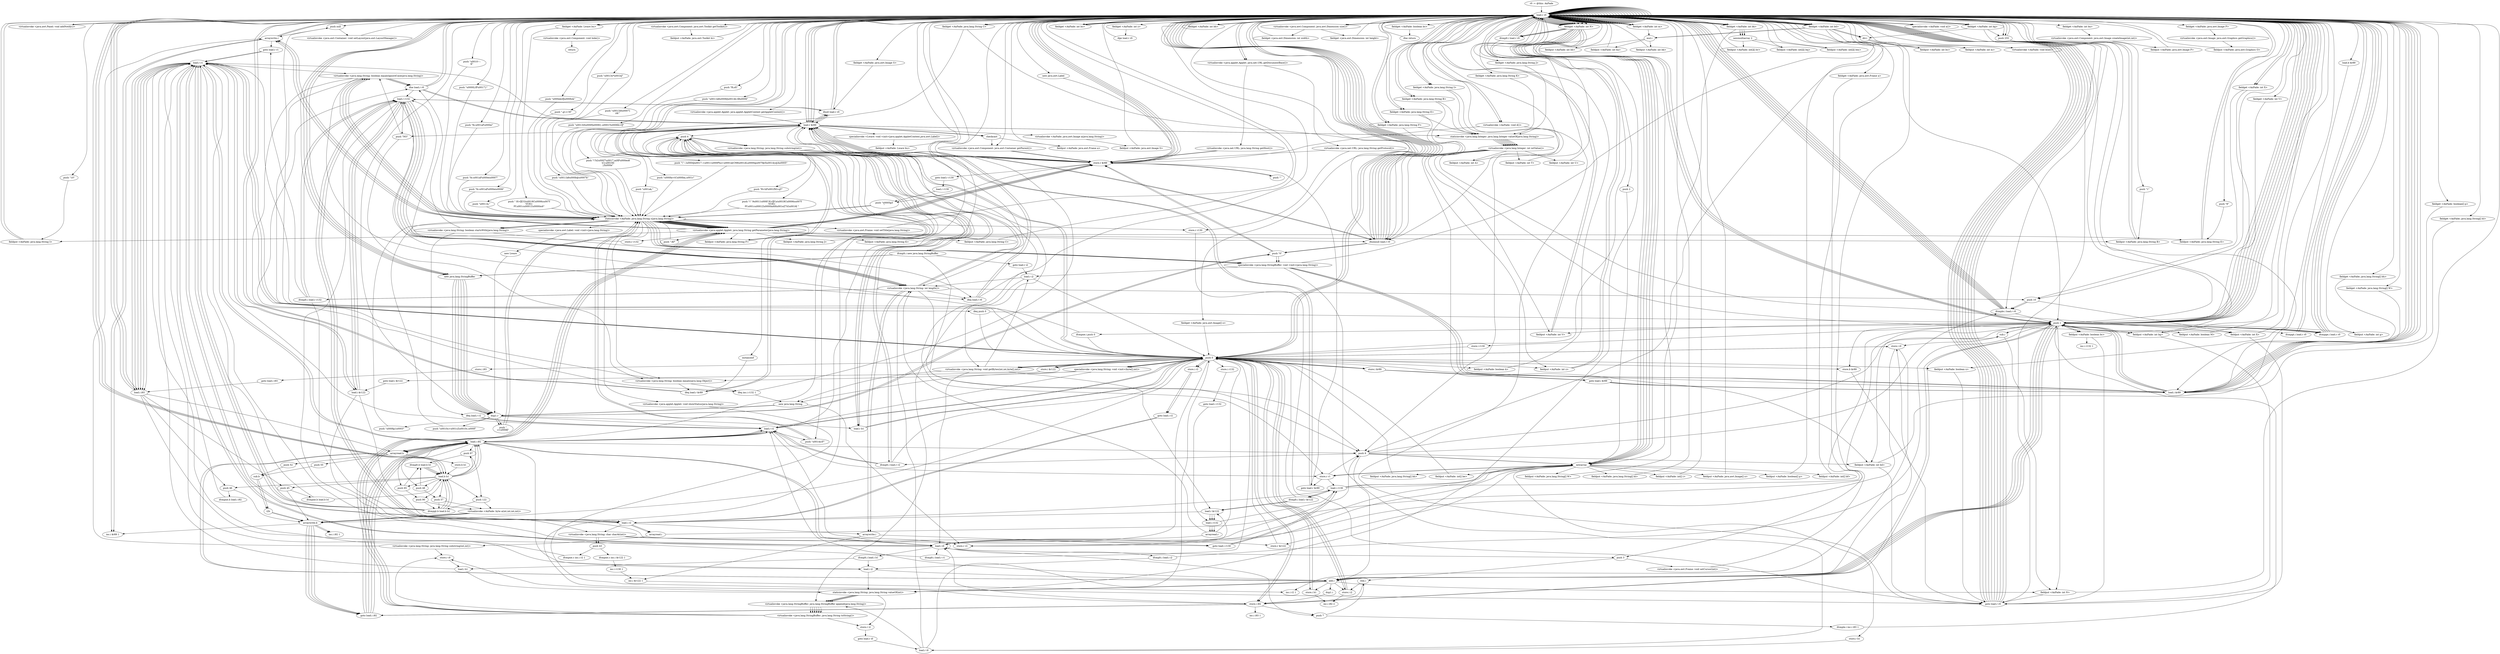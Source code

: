 digraph "" {
    "r0 := @this: AnFade"
    "load.r r0"
    "r0 := @this: AnFade"->"load.r r0";
    "push null"
    "load.r r0"->"push null";
    "virtualinvoke <java.awt.Container: void setLayout(java.awt.LayoutManager)>"
    "push null"->"virtualinvoke <java.awt.Container: void setLayout(java.awt.LayoutManager)>";
    "virtualinvoke <java.awt.Container: void setLayout(java.awt.LayoutManager)>"->"load.r r0";
    "virtualinvoke <java.awt.Panel: void addNotify()>"
    "load.r r0"->"virtualinvoke <java.awt.Panel: void addNotify()>";
    "virtualinvoke <java.awt.Panel: void addNotify()>"->"load.r r0";
    "load.r r0"->"load.r r0";
    "virtualinvoke <java.awt.Component: java.awt.Toolkit getToolkit()>"
    "load.r r0"->"virtualinvoke <java.awt.Component: java.awt.Toolkit getToolkit()>";
    "fieldput <AnFade: java.awt.Toolkit bi>"
    "virtualinvoke <java.awt.Component: java.awt.Toolkit getToolkit()>"->"fieldput <AnFade: java.awt.Toolkit bi>";
    "fieldput <AnFade: java.awt.Toolkit bi>"->"load.r r0";
    "push \"\u0000|:\fF\u0017}\""
    "load.r r0"->"push \"\u0000|:\fF\u0017}\"";
    "staticinvoke <AnFade: java.lang.String c(java.lang.String)>"
    "push \"\u0000|:\fF\u0017}\""->"staticinvoke <AnFade: java.lang.String c(java.lang.String)>";
    "virtualinvoke <java.applet.Applet: java.lang.String getParameter(java.lang.String)>"
    "staticinvoke <AnFade: java.lang.String c(java.lang.String)>"->"virtualinvoke <java.applet.Applet: java.lang.String getParameter(java.lang.String)>";
    "store.r $r89"
    "virtualinvoke <java.applet.Applet: java.lang.String getParameter(java.lang.String)>"->"store.r $r89";
    "load.r $r89"
    "store.r $r89"->"load.r $r89";
    "ifnull load.r r0"
    "load.r $r89"->"ifnull load.r r0";
    "ifnull load.r r0"->"load.r $r89";
    "push \"\\\"~/\u0004J\u0017.=\u0011\u000f%o=\u0001@CM6\u001dL\u0000g\u007f@X\u0014yq\tA\u0005\""
    "load.r $r89"->"push \"\\\"~/\u0004J\u0017.=\u0011\u000f%o=\u0001@CM6\u001dL\u0000g\u007f@X\u0014yq\tA\u0005\"";
    "push \"\\\"~/\u0004J\u0017.=\u0011\u000f%o=\u0001@CM6\u001dL\u0000g\u007f@X\u0014yq\tA\u0005\""->"staticinvoke <AnFade: java.lang.String c(java.lang.String)>";
    "virtualinvoke <java.lang.String: boolean startsWith(java.lang.String)>"
    "staticinvoke <AnFade: java.lang.String c(java.lang.String)>"->"virtualinvoke <java.lang.String: boolean startsWith(java.lang.String)>";
    "ifne load.r r0"
    "virtualinvoke <java.lang.String: boolean startsWith(java.lang.String)>"->"ifne load.r r0";
    "ifne load.r r0"->"load.r r0";
    "specialinvoke <AnFade: void a()>"
    "load.r r0"->"specialinvoke <AnFade: void a()>";
    "goto load.r r0"
    "specialinvoke <AnFade: void a()>"->"goto load.r r0";
    "goto load.r r0"->"load.r r0";
    "virtualinvoke <java.applet.Applet: java.net.URL getDocumentBase()>"
    "load.r r0"->"virtualinvoke <java.applet.Applet: java.net.URL getDocumentBase()>";
    "virtualinvoke <java.net.URL: java.lang.String getProtocol()>"
    "virtualinvoke <java.applet.Applet: java.net.URL getDocumentBase()>"->"virtualinvoke <java.net.URL: java.lang.String getProtocol()>";
    "store.r r130"
    "virtualinvoke <java.net.URL: java.lang.String getProtocol()>"->"store.r r130";
    "store.r r130"->"goto load.r r0";
    "goto load.r r0"->"load.r r0";
    "load.r r0"->"virtualinvoke <java.applet.Applet: java.net.URL getDocumentBase()>";
    "virtualinvoke <java.net.URL: java.lang.String getHost()>"
    "virtualinvoke <java.applet.Applet: java.net.URL getDocumentBase()>"->"virtualinvoke <java.net.URL: java.lang.String getHost()>";
    "virtualinvoke <java.net.URL: java.lang.String getHost()>"->"store.r $r89";
    "goto load.r r130"
    "store.r $r89"->"goto load.r r130";
    "load.r r130"
    "goto load.r r130"->"load.r r130";
    "push \"\u0005g3\r\""
    "load.r r130"->"push \"\u0005g3\r\"";
    "push \"\u0005g3\r\""->"staticinvoke <AnFade: java.lang.String c(java.lang.String)>";
    "virtualinvoke <java.lang.String: boolean equalsIgnoreCase(java.lang.String)>"
    "staticinvoke <AnFade: java.lang.String c(java.lang.String)>"->"virtualinvoke <java.lang.String: boolean equalsIgnoreCase(java.lang.String)>";
    "virtualinvoke <java.lang.String: boolean equalsIgnoreCase(java.lang.String)>"->"ifne load.r r0";
    "ifne load.r r0"->"load.r $r89";
    "virtualinvoke <java.lang.String: int length()>"
    "load.r $r89"->"virtualinvoke <java.lang.String: int length()>";
    "ifeq load.r r0"
    "virtualinvoke <java.lang.String: int length()>"->"ifeq load.r r0";
    "ifeq load.r r0"->"load.r $r89";
    "push \"\u000fa<\tC\u000ba,\u001c\""
    "load.r $r89"->"push \"\u000fa<\tC\u000ba,\u001c\"";
    "push \"\u000fa<\tC\u000ba,\u001c\""->"staticinvoke <AnFade: java.lang.String c(java.lang.String)>";
    "staticinvoke <AnFade: java.lang.String c(java.lang.String)>"->"virtualinvoke <java.lang.String: boolean equalsIgnoreCase(java.lang.String)>";
    "virtualinvoke <java.lang.String: boolean equalsIgnoreCase(java.lang.String)>"->"ifne load.r r0";
    "ifne load.r r0"->"load.r $r89";
    "push \"R<hF\u001fM>qY\""
    "load.r $r89"->"push \"R<hF\u001fM>qY\"";
    "push \"R<hF\u001fM>qY\""->"staticinvoke <AnFade: java.lang.String c(java.lang.String)>";
    "virtualinvoke <java.lang.String: boolean equals(java.lang.Object)>"
    "staticinvoke <AnFade: java.lang.String c(java.lang.String)>"->"virtualinvoke <java.lang.String: boolean equals(java.lang.Object)>";
    "ifeq load.r $r89"
    "virtualinvoke <java.lang.String: boolean equals(java.lang.Object)>"->"ifeq load.r $r89";
    "ifeq load.r $r89"->"load.r r0";
    "push 1"
    "load.r r0"->"push 1";
    "fieldput <AnFade: boolean bc>"
    "push 1"->"fieldput <AnFade: boolean bc>";
    "fieldput <AnFade: boolean bc>"->"goto load.r r0";
    "goto load.r r0"->"load.r r0";
    "push \"\u0011k8\u0006J\u0014h-\tB\u0006\""
    "load.r r0"->"push \"\u0011k8\u0006J\u0014h-\tB\u0006\"";
    "push \"\u0011k8\u0006J\u0014h-\tB\u0006\""->"staticinvoke <AnFade: java.lang.String c(java.lang.String)>";
    "staticinvoke <AnFade: java.lang.String c(java.lang.String)>"->"virtualinvoke <java.applet.Applet: java.lang.String getParameter(java.lang.String)>";
    "push \":K\f\""
    "virtualinvoke <java.applet.Applet: java.lang.String getParameter(java.lang.String)>"->"push \":K\f\"";
    "push \":K\f\""->"staticinvoke <AnFade: java.lang.String c(java.lang.String)>";
    "staticinvoke <AnFade: java.lang.String c(java.lang.String)>"->"virtualinvoke <java.lang.String: boolean equalsIgnoreCase(java.lang.String)>";
    "virtualinvoke <java.lang.String: boolean equalsIgnoreCase(java.lang.String)>"->"ifeq load.r r0";
    "ifeq load.r r0"->"load.r r0";
    "load.r r0"->"push 1";
    "fieldput <AnFade: boolean M>"
    "push 1"->"fieldput <AnFade: boolean M>";
    "fieldput <AnFade: boolean M>"->"load.r r0";
    "load.r r0"->"load.r r0";
    "push \".g1;v-M\""
    "load.r r0"->"push \".g1;v-M\"";
    "push \".g1;v-M\""->"staticinvoke <AnFade: java.lang.String c(java.lang.String)>";
    "staticinvoke <AnFade: java.lang.String c(java.lang.String)>"->"virtualinvoke <java.applet.Applet: java.lang.String getParameter(java.lang.String)>";
    "fieldput <AnFade: java.lang.String I>"
    "virtualinvoke <java.applet.Applet: java.lang.String getParameter(java.lang.String)>"->"fieldput <AnFade: java.lang.String I>";
    "fieldput <AnFade: java.lang.String I>"->"load.r r0";
    "fieldget <AnFade: java.lang.String I>"
    "load.r r0"->"fieldget <AnFade: java.lang.String I>";
    "ifnonnull load.r r0"
    "fieldget <AnFade: java.lang.String I>"->"ifnonnull load.r r0";
    "ifnonnull load.r r0"->"load.r r0";
    "push \"10\""
    "load.r r0"->"push \"10\"";
    "push \"10\""->"fieldput <AnFade: java.lang.String I>";
    "fieldput <AnFade: java.lang.String I>"->"load.r r0";
    "load.r r0"->"load.r r0";
    "load.r r0"->"fieldget <AnFade: java.lang.String I>";
    "staticinvoke <java.lang.Integer: java.lang.Integer valueOf(java.lang.String)>"
    "fieldget <AnFade: java.lang.String I>"->"staticinvoke <java.lang.Integer: java.lang.Integer valueOf(java.lang.String)>";
    "virtualinvoke <java.lang.Integer: int intValue()>"
    "staticinvoke <java.lang.Integer: java.lang.Integer valueOf(java.lang.String)>"->"virtualinvoke <java.lang.Integer: int intValue()>";
    "fieldput <AnFade: int A>"
    "virtualinvoke <java.lang.Integer: int intValue()>"->"fieldput <AnFade: int A>";
    "fieldput <AnFade: int A>"->"load.r r0";
    "push 0"
    "load.r r0"->"push 0";
    "fieldput <AnFade: boolean k>"
    "push 0"->"fieldput <AnFade: boolean k>";
    "fieldput <AnFade: boolean k>"->"load.r r0";
    "virtualinvoke <java.awt.Component: java.awt.Container getParent()>"
    "load.r r0"->"virtualinvoke <java.awt.Component: java.awt.Container getParent()>";
    "virtualinvoke <java.awt.Component: java.awt.Container getParent()>"->"store.r $r89";
    "goto load.r $r89"
    "store.r $r89"->"goto load.r $r89";
    "goto load.r $r89"->"load.r $r89";
    "instanceof"
    "load.r $r89"->"instanceof";
    "instanceof"->"ifeq load.r $r89";
    "ifeq load.r $r89"->"load.r r0";
    "load.r r0"->"load.r $r89";
    "checkcast"
    "load.r $r89"->"checkcast";
    "fieldput <AnFade: java.awt.Frame a>"
    "checkcast"->"fieldput <AnFade: java.awt.Frame a>";
    "fieldput <AnFade: java.awt.Frame a>"->"load.r r0";
    "fieldget <AnFade: java.awt.Frame a>"
    "load.r r0"->"fieldget <AnFade: java.awt.Frame a>";
    "push 3"
    "fieldget <AnFade: java.awt.Frame a>"->"push 3";
    "virtualinvoke <java.awt.Frame: void setCursor(int)>"
    "push 3"->"virtualinvoke <java.awt.Frame: void setCursor(int)>";
    "virtualinvoke <java.awt.Frame: void setCursor(int)>"->"load.r r0";
    "push \"\fx:\u001aF\u000ei\""
    "load.r r0"->"push \"\fx:\u001aF\u000ei\"";
    "push \"\fx:\u001aF\u000ei\""->"staticinvoke <AnFade: java.lang.String c(java.lang.String)>";
    "staticinvoke <AnFade: java.lang.String c(java.lang.String)>"->"virtualinvoke <java.applet.Applet: java.lang.String getParameter(java.lang.String)>";
    "virtualinvoke <java.applet.Applet: java.lang.String getParameter(java.lang.String)>"->"store.r $r89";
    "store.r $r89"->"load.r $r89";
    "load.r $r89"->"ifnull load.r r0";
    "ifnull load.r r0"->"load.r $r89";
    "push \"NO\""
    "load.r $r89"->"push \"NO\"";
    "push \"NO\""->"virtualinvoke <java.lang.String: boolean equalsIgnoreCase(java.lang.String)>";
    "virtualinvoke <java.lang.String: boolean equalsIgnoreCase(java.lang.String)>"->"ifne load.r r0";
    "ifne load.r r0"->"load.r r0";
    "load.r r0"->"load.r r0";
    "load.r r0"->"load.r $r89";
    "virtualinvoke <AnFade: java.awt.Image a(java.lang.String)>"
    "load.r $r89"->"virtualinvoke <AnFade: java.awt.Image a(java.lang.String)>";
    "fieldput <AnFade: java.awt.Image S>"
    "virtualinvoke <AnFade: java.awt.Image a(java.lang.String)>"->"fieldput <AnFade: java.awt.Image S>";
    "fieldput <AnFade: java.awt.Image S>"->"load.r r0";
    "fieldget <AnFade: java.awt.Image S>"
    "load.r r0"->"fieldget <AnFade: java.awt.Image S>";
    "fieldget <AnFade: java.awt.Image S>"->"ifnull load.r r0";
    "ifnull load.r r0"->"load.r r0";
    "push \"\fx:\u001aF\u000ei\u0007\""
    "load.r r0"->"push \"\fx:\u001aF\u000ei\u0007\"";
    "push \"\fx:\u001aF\u000ei\u0007\""->"staticinvoke <AnFade: java.lang.String c(java.lang.String)>";
    "staticinvoke <AnFade: java.lang.String c(java.lang.String)>"->"virtualinvoke <java.applet.Applet: java.lang.String getParameter(java.lang.String)>";
    "virtualinvoke <java.applet.Applet: java.lang.String getParameter(java.lang.String)>"->"store.r $r89";
    "store.r $r89"->"load.r $r89";
    "load.r $r89"->"ifnonnull load.r r0";
    "push \"0\""
    "ifnonnull load.r r0"->"push \"0\"";
    "push \"0\""->"store.r $r89";
    "store.r $r89"->"load.r r0";
    "load.r r0"->"load.r $r89";
    "load.r $r89"->"staticinvoke <java.lang.Integer: java.lang.Integer valueOf(java.lang.String)>";
    "staticinvoke <java.lang.Integer: java.lang.Integer valueOf(java.lang.String)>"->"virtualinvoke <java.lang.Integer: int intValue()>";
    "fieldput <AnFade: int T>"
    "virtualinvoke <java.lang.Integer: int intValue()>"->"fieldput <AnFade: int T>";
    "fieldput <AnFade: int T>"->"load.r r0";
    "push \"\fx:\u001aF\u000ei\u0006\""
    "load.r r0"->"push \"\fx:\u001aF\u000ei\u0006\"";
    "push \"\fx:\u001aF\u000ei\u0006\""->"staticinvoke <AnFade: java.lang.String c(java.lang.String)>";
    "staticinvoke <AnFade: java.lang.String c(java.lang.String)>"->"virtualinvoke <java.applet.Applet: java.lang.String getParameter(java.lang.String)>";
    "virtualinvoke <java.applet.Applet: java.lang.String getParameter(java.lang.String)>"->"store.r $r89";
    "store.r $r89"->"load.r $r89";
    "load.r $r89"->"ifnonnull load.r r0";
    "ifnonnull load.r r0"->"push \"0\"";
    "push \"0\""->"store.r $r89";
    "store.r $r89"->"load.r r0";
    "load.r r0"->"load.r $r89";
    "load.r $r89"->"staticinvoke <java.lang.Integer: java.lang.Integer valueOf(java.lang.String)>";
    "staticinvoke <java.lang.Integer: java.lang.Integer valueOf(java.lang.String)>"->"virtualinvoke <java.lang.Integer: int intValue()>";
    "fieldput <AnFade: int U>"
    "virtualinvoke <java.lang.Integer: int intValue()>"->"fieldput <AnFade: int U>";
    "fieldput <AnFade: int U>"->"load.r r0";
    "load.r r0"->"load.r r0";
    "push \"\u0011k,\""
    "load.r r0"->"push \"\u0011k,\"";
    "push \"\u0011k,\""->"staticinvoke <AnFade: java.lang.String c(java.lang.String)>";
    "staticinvoke <AnFade: java.lang.String c(java.lang.String)>"->"virtualinvoke <java.applet.Applet: java.lang.String getParameter(java.lang.String)>";
    "fieldput <AnFade: java.lang.String B>"
    "virtualinvoke <java.applet.Applet: java.lang.String getParameter(java.lang.String)>"->"fieldput <AnFade: java.lang.String B>";
    "fieldput <AnFade: java.lang.String B>"->"load.r r0";
    "fieldget <AnFade: java.lang.String B>"
    "load.r r0"->"fieldget <AnFade: java.lang.String B>";
    "fieldget <AnFade: java.lang.String B>"->"ifnonnull load.r r0";
    "ifnonnull load.r r0"->"load.r r0";
    "push \"1\""
    "load.r r0"->"push \"1\"";
    "push \"1\""->"fieldput <AnFade: java.lang.String B>";
    "fieldput <AnFade: java.lang.String B>"->"load.r r0";
    "load.r r0"->"load.r r0";
    "push \"\u0010~:\rK\""
    "load.r r0"->"push \"\u0010~:\rK\"";
    "push \"\u0010~:\rK\""->"staticinvoke <AnFade: java.lang.String c(java.lang.String)>";
    "staticinvoke <AnFade: java.lang.String c(java.lang.String)>"->"virtualinvoke <java.applet.Applet: java.lang.String getParameter(java.lang.String)>";
    "fieldput <AnFade: java.lang.String E>"
    "virtualinvoke <java.applet.Applet: java.lang.String getParameter(java.lang.String)>"->"fieldput <AnFade: java.lang.String E>";
    "fieldput <AnFade: java.lang.String E>"->"load.r r0";
    "fieldget <AnFade: java.lang.String E>"
    "load.r r0"->"fieldget <AnFade: java.lang.String E>";
    "fieldget <AnFade: java.lang.String E>"->"ifnonnull load.r r0";
    "ifnonnull load.r r0"->"load.r r0";
    "push \"8\""
    "load.r r0"->"push \"8\"";
    "push \"8\""->"fieldput <AnFade: java.lang.String E>";
    "fieldput <AnFade: java.lang.String E>"->"load.r r0";
    "load.r r0"->"load.r r0";
    "push \"\u0013o*\u001bJ\""
    "load.r r0"->"push \"\u0013o*\u001bJ\"";
    "push \"\u0013o*\u001bJ\""->"staticinvoke <AnFade: java.lang.String c(java.lang.String)>";
    "staticinvoke <AnFade: java.lang.String c(java.lang.String)>"->"virtualinvoke <java.applet.Applet: java.lang.String getParameter(java.lang.String)>";
    "fieldput <AnFade: java.lang.String F>"
    "virtualinvoke <java.applet.Applet: java.lang.String getParameter(java.lang.String)>"->"fieldput <AnFade: java.lang.String F>";
    "fieldput <AnFade: java.lang.String F>"->"load.r r0";
    "fieldget <AnFade: java.lang.String F>"
    "load.r r0"->"fieldget <AnFade: java.lang.String F>";
    "fieldget <AnFade: java.lang.String F>"->"ifnonnull load.r r0";
    "ifnonnull load.r r0"->"load.r r0";
    "push \"R;oX\""
    "load.r r0"->"push \"R;oX\"";
    "push \"R;oX\""->"staticinvoke <AnFade: java.lang.String c(java.lang.String)>";
    "staticinvoke <AnFade: java.lang.String c(java.lang.String)>"->"fieldput <AnFade: java.lang.String F>";
    "fieldput <AnFade: java.lang.String F>"->"load.r r0";
    "load.r r0"->"load.r r0";
    "load.r r0"->"fieldget <AnFade: java.lang.String B>";
    "fieldget <AnFade: java.lang.String B>"->"staticinvoke <java.lang.Integer: java.lang.Integer valueOf(java.lang.String)>";
    "staticinvoke <java.lang.Integer: java.lang.Integer valueOf(java.lang.String)>"->"virtualinvoke <java.lang.Integer: int intValue()>";
    "fieldput <AnFade: int bd>"
    "virtualinvoke <java.lang.Integer: int intValue()>"->"fieldput <AnFade: int bd>";
    "fieldput <AnFade: int bd>"->"load.r r0";
    "load.r r0"->"load.r r0";
    "load.r r0"->"fieldget <AnFade: java.lang.String E>";
    "fieldget <AnFade: java.lang.String E>"->"staticinvoke <java.lang.Integer: java.lang.Integer valueOf(java.lang.String)>";
    "staticinvoke <java.lang.Integer: java.lang.Integer valueOf(java.lang.String)>"->"virtualinvoke <java.lang.Integer: int intValue()>";
    "fieldput <AnFade: int bg>"
    "virtualinvoke <java.lang.Integer: int intValue()>"->"fieldput <AnFade: int bg>";
    "fieldput <AnFade: int bg>"->"load.r r0";
    "load.r r0"->"load.r r0";
    "load.r r0"->"fieldget <AnFade: java.lang.String F>";
    "fieldget <AnFade: java.lang.String F>"->"staticinvoke <java.lang.Integer: java.lang.Integer valueOf(java.lang.String)>";
    "staticinvoke <java.lang.Integer: java.lang.Integer valueOf(java.lang.String)>"->"virtualinvoke <java.lang.Integer: int intValue()>";
    "fieldput <AnFade: int V>"
    "virtualinvoke <java.lang.Integer: int intValue()>"->"fieldput <AnFade: int V>";
    "fieldput <AnFade: int V>"->"load.r r0";
    "load.r r0"->"load.r r0";
    "push \"\u000ek2\fJ\u000fo&\""
    "load.r r0"->"push \"\u000ek2\fJ\u000fo&\"";
    "push \"\u000ek2\fJ\u000fo&\""->"staticinvoke <AnFade: java.lang.String c(java.lang.String)>";
    "staticinvoke <AnFade: java.lang.String c(java.lang.String)>"->"virtualinvoke <java.applet.Applet: java.lang.String getParameter(java.lang.String)>";
    "fieldput <AnFade: java.lang.String J>"
    "virtualinvoke <java.applet.Applet: java.lang.String getParameter(java.lang.String)>"->"fieldput <AnFade: java.lang.String J>";
    "fieldput <AnFade: java.lang.String J>"->"load.r r0";
    "load.r r0"->"load.r r0";
    "push \"\u0013|6\u0007]\nz&\""
    "load.r r0"->"push \"\u0013|6\u0007]\nz&\"";
    "push \"\u0013|6\u0007]\nz&\""->"staticinvoke <AnFade: java.lang.String c(java.lang.String)>";
    "staticinvoke <AnFade: java.lang.String c(java.lang.String)>"->"virtualinvoke <java.applet.Applet: java.lang.String getParameter(java.lang.String)>";
    "fieldput <AnFade: java.lang.String K>"
    "virtualinvoke <java.applet.Applet: java.lang.String getParameter(java.lang.String)>"->"fieldput <AnFade: java.lang.String K>";
    "fieldput <AnFade: java.lang.String K>"->"load.r r0";
    "load.r r0"->"load.r r0";
    "push \"\u0013|0\u000f]\u0006},\u0001Y\u0006h>\fJ\""
    "load.r r0"->"push \"\u0013|0\u000f]\u0006},\u0001Y\u0006h>\fJ\"";
    "push \"\u0013|0\u000f]\u0006},\u0001Y\u0006h>\fJ\""->"staticinvoke <AnFade: java.lang.String c(java.lang.String)>";
    "staticinvoke <AnFade: java.lang.String c(java.lang.String)>"->"virtualinvoke <java.applet.Applet: java.lang.String getParameter(java.lang.String)>";
    "fieldput <AnFade: java.lang.String C>"
    "virtualinvoke <java.applet.Applet: java.lang.String getParameter(java.lang.String)>"->"fieldput <AnFade: java.lang.String C>";
    "fieldput <AnFade: java.lang.String C>"->"load.r r0";
    "fieldget <AnFade: java.lang.String C>"
    "load.r r0"->"fieldget <AnFade: java.lang.String C>";
    "fieldget <AnFade: java.lang.String C>"->"ifnonnull load.r r0";
    "ifnonnull load.r r0"->"load.r r0";
    "load.r r0"->"push 0";
    "fieldput <AnFade: boolean x>"
    "push 0"->"fieldput <AnFade: boolean x>";
    "fieldput <AnFade: boolean x>"->"goto load.r r0";
    "goto load.r r0"->"load.r r0";
    "load.r r0"->"push 1";
    "fieldput <AnFade: int N>"
    "push 1"->"fieldput <AnFade: int N>";
    "fieldput <AnFade: int N>"->"goto load.r r0";
    "goto load.r r0"->"load.r r0";
    "new java.lang.StringBuffer"
    "load.r r0"->"new java.lang.StringBuffer";
    "dup1.r"
    "new java.lang.StringBuffer"->"dup1.r";
    "push \"\nc>\u000fJ\""
    "dup1.r"->"push \"\nc>\u000fJ\"";
    "push \"\nc>\u000fJ\""->"staticinvoke <AnFade: java.lang.String c(java.lang.String)>";
    "specialinvoke <java.lang.StringBuffer: void <init>(java.lang.String)>"
    "staticinvoke <AnFade: java.lang.String c(java.lang.String)>"->"specialinvoke <java.lang.StringBuffer: void <init>(java.lang.String)>";
    "specialinvoke <java.lang.StringBuffer: void <init>(java.lang.String)>"->"load.r r0";
    "fieldget <AnFade: int N>"
    "load.r r0"->"fieldget <AnFade: int N>";
    "staticinvoke <java.lang.String: java.lang.String valueOf(int)>"
    "fieldget <AnFade: int N>"->"staticinvoke <java.lang.String: java.lang.String valueOf(int)>";
    "virtualinvoke <java.lang.StringBuffer: java.lang.StringBuffer append(java.lang.String)>"
    "staticinvoke <java.lang.String: java.lang.String valueOf(int)>"->"virtualinvoke <java.lang.StringBuffer: java.lang.StringBuffer append(java.lang.String)>";
    "virtualinvoke <java.lang.StringBuffer: java.lang.String toString()>"
    "virtualinvoke <java.lang.StringBuffer: java.lang.StringBuffer append(java.lang.String)>"->"virtualinvoke <java.lang.StringBuffer: java.lang.String toString()>";
    "virtualinvoke <java.lang.StringBuffer: java.lang.String toString()>"->"virtualinvoke <java.applet.Applet: java.lang.String getParameter(java.lang.String)>";
    "virtualinvoke <java.applet.Applet: java.lang.String getParameter(java.lang.String)>"->"ifnonnull load.r r0";
    "ifnonnull load.r r0"->"load.r r0";
    "load.r r0"->"load.r r0";
    "load.r r0"->"fieldget <AnFade: int N>";
    "fieldget <AnFade: int N>"->"push 1";
    "sub.i"
    "push 1"->"sub.i";
    "sub.i"->"fieldput <AnFade: int N>";
    "fieldput <AnFade: int N>"->"load.r r0";
    "load.r r0"->"fieldget <AnFade: int N>";
    "fieldget <AnFade: int N>"->"push 1";
    "ifcmpgt.i load.r r0"
    "push 1"->"ifcmpgt.i load.r r0";
    "ifcmpgt.i load.r r0"->"load.r r0";
    "push \"\\\"b2\u0007\\\u0017.mHF\u000eo8\r\\C|:\u0019Z\n|:\f\u000e\""
    "load.r r0"->"push \"\\\"b2\u0007\\\u0017.mHF\u000eo8\r\\C|:\u0019Z\n|:\f\u000e\"";
    "push \"\\\"b2\u0007\\\u0017.mHF\u000eo8\r\\C|:\u0019Z\n|:\f\u000e\""->"staticinvoke <AnFade: java.lang.String c(java.lang.String)>";
    "virtualinvoke <java.applet.Applet: void showStatus(java.lang.String)>"
    "staticinvoke <AnFade: java.lang.String c(java.lang.String)>"->"virtualinvoke <java.applet.Applet: void showStatus(java.lang.String)>";
    "virtualinvoke <java.applet.Applet: void showStatus(java.lang.String)>"->"goto load.r r0";
    "ifcmpgt.i load.r r0"->"load.r r0";
    "load.r r0"->"load.r r0";
    "load.r r0"->"fieldget <AnFade: int N>";
    "newarray"
    "fieldget <AnFade: int N>"->"newarray";
    "fieldput <AnFade: java.lang.String[] W>"
    "newarray"->"fieldput <AnFade: java.lang.String[] W>";
    "fieldput <AnFade: java.lang.String[] W>"->"load.r r0";
    "load.r r0"->"load.r r0";
    "load.r r0"->"fieldget <AnFade: int N>";
    "fieldget <AnFade: int N>"->"newarray";
    "fieldput <AnFade: java.lang.String[] bl>"
    "newarray"->"fieldput <AnFade: java.lang.String[] bl>";
    "fieldput <AnFade: java.lang.String[] bl>"->"load.r r0";
    "load.r r0"->"load.r r0";
    "load.r r0"->"fieldget <AnFade: int N>";
    "fieldget <AnFade: int N>"->"newarray";
    "fieldput <AnFade: java.lang.String[] bh>"
    "newarray"->"fieldput <AnFade: java.lang.String[] bh>";
    "fieldput <AnFade: java.lang.String[] bh>"->"push 0";
    "store.i $r89"
    "push 0"->"store.i $r89";
    "goto load.i $r89"
    "store.i $r89"->"goto load.i $r89";
    "load.i $r89"
    "goto load.i $r89"->"load.i $r89";
    "load.i $r89"->"load.r r0";
    "load.r r0"->"fieldget <AnFade: int N>";
    "ifcmplt.i load.r r0"
    "fieldget <AnFade: int N>"->"ifcmplt.i load.r r0";
    "ifcmplt.i load.r r0"->"push 0";
    "push 0"->"store.i $r89";
    "store.i $r89"->"goto load.i $r89";
    "goto load.i $r89"->"load.i $r89";
    "load.i $r89"->"load.r r0";
    "load.r r0"->"fieldget <AnFade: int N>";
    "fieldget <AnFade: int N>"->"ifcmplt.i load.r r0";
    "ifcmplt.i load.r r0"->"load.r r0";
    "load.r r0"->"load.r r0";
    "fieldget <AnFade: java.lang.String J>"
    "load.r r0"->"fieldget <AnFade: java.lang.String J>";
    "fieldget <AnFade: java.lang.String J>"->"staticinvoke <java.lang.Integer: java.lang.Integer valueOf(java.lang.String)>";
    "staticinvoke <java.lang.Integer: java.lang.Integer valueOf(java.lang.String)>"->"virtualinvoke <java.lang.Integer: int intValue()>";
    "fieldput <AnFade: int z>"
    "virtualinvoke <java.lang.Integer: int intValue()>"->"fieldput <AnFade: int z>";
    "fieldput <AnFade: int z>"->"load.r r0";
    "load.r r0"->"load.r r0";
    "fieldget <AnFade: java.lang.String K>"
    "load.r r0"->"fieldget <AnFade: java.lang.String K>";
    "fieldget <AnFade: java.lang.String K>"->"staticinvoke <java.lang.Integer: java.lang.Integer valueOf(java.lang.String)>";
    "staticinvoke <java.lang.Integer: java.lang.Integer valueOf(java.lang.String)>"->"virtualinvoke <java.lang.Integer: int intValue()>";
    "fieldput <AnFade: int X>"
    "virtualinvoke <java.lang.Integer: int intValue()>"->"fieldput <AnFade: int X>";
    "fieldput <AnFade: int X>"->"load.r r0";
    "fieldget <AnFade: int z>"
    "load.r r0"->"fieldget <AnFade: int z>";
    "ifge load.r r0"
    "fieldget <AnFade: int z>"->"ifge load.r r0";
    "ifge load.r r0"->"load.r r0";
    "load.r r0"->"push 0";
    "push 0"->"fieldput <AnFade: int z>";
    "fieldput <AnFade: int z>"->"load.r r0";
    "fieldget <AnFade: int X>"
    "load.r r0"->"fieldget <AnFade: int X>";
    "push 10"
    "fieldget <AnFade: int X>"->"push 10";
    "ifcmple.i load.r r0"
    "push 10"->"ifcmple.i load.r r0";
    "ifcmple.i load.r r0"->"load.r r0";
    "load.r r0"->"push 10";
    "push 10"->"fieldput <AnFade: int X>";
    "fieldput <AnFade: int X>"->"goto load.r r0";
    "goto load.r r0"->"load.r r0";
    "fieldget <AnFade: int bd>"
    "load.r r0"->"fieldget <AnFade: int bd>";
    "push 8"
    "fieldget <AnFade: int bd>"->"push 8";
    "push 8"->"ifcmple.i load.r r0";
    "ifcmple.i load.r r0"->"load.r r0";
    "load.r r0"->"push 8";
    "push 8"->"fieldput <AnFade: int bd>";
    "fieldput <AnFade: int bd>"->"goto load.r r0";
    "goto load.r r0"->"load.r r0";
    "fieldget <AnFade: int bg>"
    "load.r r0"->"fieldget <AnFade: int bg>";
    "push 255"
    "fieldget <AnFade: int bg>"->"push 255";
    "push 255"->"ifcmple.i load.r r0";
    "ifcmple.i load.r r0"->"load.r r0";
    "load.r r0"->"push 255";
    "push 255"->"fieldput <AnFade: int bg>";
    "fieldput <AnFade: int bg>"->"goto load.r r0";
    "goto load.r r0"->"load.r r0";
    "fieldget <AnFade: int V>"
    "load.r r0"->"fieldget <AnFade: int V>";
    "fieldget <AnFade: int V>"->"push 1";
    "ifcmpge.i load.r r0"
    "push 1"->"ifcmpge.i load.r r0";
    "ifcmpge.i load.r r0"->"load.r r0";
    "load.r r0"->"push 1";
    "push 1"->"fieldput <AnFade: int V>";
    "fieldput <AnFade: int V>"->"load.r r0";
    "load.r r0"->"load.r r0";
    "virtualinvoke <java.awt.Component: java.awt.Dimension size()>"
    "load.r r0"->"virtualinvoke <java.awt.Component: java.awt.Dimension size()>";
    "fieldget <java.awt.Dimension: int width>"
    "virtualinvoke <java.awt.Component: java.awt.Dimension size()>"->"fieldget <java.awt.Dimension: int width>";
    "fieldget <java.awt.Dimension: int width>"->"load.r r0";
    "load.r r0"->"fieldget <AnFade: int bd>";
    "div.i"
    "fieldget <AnFade: int bd>"->"div.i";
    "fieldput <AnFade: int bs>"
    "div.i"->"fieldput <AnFade: int bs>";
    "fieldput <AnFade: int bs>"->"load.r r0";
    "load.r r0"->"load.r r0";
    "load.r r0"->"virtualinvoke <java.awt.Component: java.awt.Dimension size()>";
    "fieldget <java.awt.Dimension: int height>"
    "virtualinvoke <java.awt.Component: java.awt.Dimension size()>"->"fieldget <java.awt.Dimension: int height>";
    "fieldget <java.awt.Dimension: int height>"->"load.r r0";
    "load.r r0"->"fieldget <AnFade: int bd>";
    "fieldget <AnFade: int bd>"->"div.i";
    "fieldput <AnFade: int m>"
    "div.i"->"fieldput <AnFade: int m>";
    "fieldput <AnFade: int m>"->"load.r r0";
    "load.r r0"->"load.r r0";
    "fieldget <AnFade: int bs>"
    "load.r r0"->"fieldget <AnFade: int bs>";
    "fieldget <AnFade: int bs>"->"load.r r0";
    "load.r r0"->"fieldget <AnFade: int bd>";
    "mul.i"
    "fieldget <AnFade: int bd>"->"mul.i";
    "fieldput <AnFade: int bb>"
    "mul.i"->"fieldput <AnFade: int bb>";
    "fieldput <AnFade: int bb>"->"load.r r0";
    "load.r r0"->"load.r r0";
    "fieldget <AnFade: int m>"
    "load.r r0"->"fieldget <AnFade: int m>";
    "fieldget <AnFade: int m>"->"load.r r0";
    "load.r r0"->"fieldget <AnFade: int bd>";
    "fieldget <AnFade: int bd>"->"mul.i";
    "fieldput <AnFade: int ba>"
    "mul.i"->"fieldput <AnFade: int ba>";
    "fieldput <AnFade: int ba>"->"load.r r0";
    "load.r r0"->"load.r r0";
    "load.r r0"->"fieldget <AnFade: int bs>";
    "fieldget <AnFade: int bs>"->"load.r r0";
    "load.r r0"->"fieldget <AnFade: int m>";
    "fieldget <AnFade: int m>"->"mul.i";
    "fieldput <AnFade: int bk>"
    "mul.i"->"fieldput <AnFade: int bk>";
    "fieldput <AnFade: int bk>"->"load.r r0";
    "load.r r0"->"load.r r0";
    "fieldget <AnFade: int bk>"
    "load.r r0"->"fieldget <AnFade: int bk>";
    "fieldget <AnFade: int bk>"->"newarray";
    "fieldput <AnFade: int[] i>"
    "newarray"->"fieldput <AnFade: int[] i>";
    "fieldput <AnFade: int[] i>"->"load.r r0";
    "push 2"
    "load.r r0"->"push 2";
    "push 2"->"newarray";
    "fieldput <AnFade: java.awt.Image[] o>"
    "newarray"->"fieldput <AnFade: java.awt.Image[] o>";
    "fieldput <AnFade: java.awt.Image[] o>"->"load.r r0";
    "fieldget <AnFade: java.awt.Image[] o>"
    "load.r r0"->"fieldget <AnFade: java.awt.Image[] o>";
    "fieldget <AnFade: java.awt.Image[] o>"->"push 0";
    "push 0"->"push null";
    "arraywrite.r"
    "push null"->"arraywrite.r";
    "arraywrite.r"->"load.r r0";
    "load.r r0"->"load.r r0";
    "load.r r0"->"fieldget <AnFade: int N>";
    "fieldget <AnFade: int N>"->"newarray";
    "fieldput <AnFade: boolean[] p>"
    "newarray"->"fieldput <AnFade: boolean[] p>";
    "fieldput <AnFade: boolean[] p>"->"load.r r0";
    "load.r r0"->"load.r r0";
    "load.r r0"->"fieldget <AnFade: int N>";
    "fieldget <AnFade: int N>"->"newarray";
    "fieldput <AnFade: int[] bf>"
    "newarray"->"fieldput <AnFade: int[] bf>";
    "fieldput <AnFade: int[] bf>"->"load.r r0";
    "load.r r0"->"load.r r0";
    "load.r r0"->"fieldget <AnFade: int N>";
    "fieldget <AnFade: int N>"->"newarray";
    "fieldput <AnFade: int[] be>"
    "newarray"->"fieldput <AnFade: int[] be>";
    "fieldput <AnFade: int[] be>"->"push 0";
    "push 0"->"store.i $r89";
    "store.i $r89"->"goto load.i $r89";
    "goto load.i $r89"->"load.i $r89";
    "load.i $r89"->"load.r r0";
    "load.r r0"->"fieldget <AnFade: int N>";
    "fieldget <AnFade: int N>"->"ifcmplt.i load.r r0";
    "ifcmplt.i load.r r0"->"load.r r0";
    "load.r r0"->"load.r r0";
    "load.r r0"->"fieldget <AnFade: int N>";
    "fieldget <AnFade: int N>"->"load.r r0";
    "load.r r0"->"fieldget <AnFade: int bk>";
    "newmultiarray 2"
    "fieldget <AnFade: int bk>"->"newmultiarray 2";
    "fieldput <AnFade: int[][] br>"
    "newmultiarray 2"->"fieldput <AnFade: int[][] br>";
    "fieldput <AnFade: int[][] br>"->"load.r r0";
    "load.r r0"->"load.r r0";
    "load.r r0"->"fieldget <AnFade: int N>";
    "fieldget <AnFade: int N>"->"load.r r0";
    "load.r r0"->"fieldget <AnFade: int bk>";
    "fieldget <AnFade: int bk>"->"newmultiarray 2";
    "fieldput <AnFade: int[][] bq>"
    "newmultiarray 2"->"fieldput <AnFade: int[][] bq>";
    "fieldput <AnFade: int[][] bq>"->"load.r r0";
    "load.r r0"->"load.r r0";
    "load.r r0"->"fieldget <AnFade: int N>";
    "fieldget <AnFade: int N>"->"load.r r0";
    "load.r r0"->"fieldget <AnFade: int bk>";
    "fieldget <AnFade: int bk>"->"newmultiarray 2";
    "fieldput <AnFade: int[][] bm>"
    "newmultiarray 2"->"fieldput <AnFade: int[][] bm>";
    "fieldput <AnFade: int[][] bm>"->"load.r r0";
    "load.r r0"->"push 1";
    "fieldput <AnFade: int g>"
    "push 1"->"fieldput <AnFade: int g>";
    "fieldput <AnFade: int g>"->"load.r r0";
    "load.r r0"->"push 255";
    "push 255"->"load.r r0";
    "load.r r0"->"fieldget <AnFade: int bg>";
    "fieldget <AnFade: int bg>"->"div.i";
    "virtualinvoke <AnFade: void b(int)>"
    "div.i"->"virtualinvoke <AnFade: void b(int)>";
    "virtualinvoke <AnFade: void b(int)>"->"load.r r0";
    "virtualinvoke <AnFade: void d()>"
    "load.r r0"->"virtualinvoke <AnFade: void d()>";
    "virtualinvoke <AnFade: void d()>"->"goto load.r r0";
    "goto load.r r0"->"load.r r0";
    "load.r r0"->"load.r r0";
    "load.r r0"->"load.r r0";
    "fieldget <AnFade: int bb>"
    "load.r r0"->"fieldget <AnFade: int bb>";
    "fieldget <AnFade: int bb>"->"load.r r0";
    "fieldget <AnFade: int ba>"
    "load.r r0"->"fieldget <AnFade: int ba>";
    "virtualinvoke <java.awt.Component: java.awt.Image createImage(int,int)>"
    "fieldget <AnFade: int ba>"->"virtualinvoke <java.awt.Component: java.awt.Image createImage(int,int)>";
    "fieldput <AnFade: java.awt.Image P>"
    "virtualinvoke <java.awt.Component: java.awt.Image createImage(int,int)>"->"fieldput <AnFade: java.awt.Image P>";
    "fieldput <AnFade: java.awt.Image P>"->"load.r r0";
    "load.r r0"->"load.r r0";
    "fieldget <AnFade: java.awt.Image P>"
    "load.r r0"->"fieldget <AnFade: java.awt.Image P>";
    "virtualinvoke <java.awt.Image: java.awt.Graphics getGraphics()>"
    "fieldget <AnFade: java.awt.Image P>"->"virtualinvoke <java.awt.Image: java.awt.Graphics getGraphics()>";
    "fieldput <AnFade: java.awt.Graphics O>"
    "virtualinvoke <java.awt.Image: java.awt.Graphics getGraphics()>"->"fieldput <AnFade: java.awt.Graphics O>";
    "fieldput <AnFade: java.awt.Graphics O>"->"load.r r0";
    "fieldget <AnFade: boolean bc>"
    "load.r r0"->"fieldget <AnFade: boolean bc>";
    "ifne return"
    "fieldget <AnFade: boolean bc>"->"ifne return";
    "ifne return"->"load.r r0";
    "new java.awt.Label"
    "load.r r0"->"new java.awt.Label";
    "new java.awt.Label"->"store.r $r89";
    "store.r $r89"->"load.r $r89";
    "push \"\\\"`9\u0011\u000f H>\fJCo/\u0018C\u0006z\u007f\nVCH>\nF\f.\u001c\u0001Z\u0000m6H\u001eZ7iG\u0016[ \""
    "load.r $r89"->"push \"\\\"`9\u0011\u000f H>\fJCo/\u0018C\u0006z\u007f\nVCH>\nF\f.\u001c\u0001Z\u0000m6H\u001eZ7iG\u0016[ \"";
    "push \"\\\"`9\u0011\u000f H>\fJCo/\u0018C\u0006z\u007f\nVCH>\nF\f.\u001c\u0001Z\u0000m6H\u001eZ7iG\u0016[ \""->"staticinvoke <AnFade: java.lang.String c(java.lang.String)>";
    "specialinvoke <java.awt.Label: void <init>(java.lang.String)>"
    "staticinvoke <AnFade: java.lang.String c(java.lang.String)>"->"specialinvoke <java.awt.Label: void <init>(java.lang.String)>";
    "new Lware"
    "specialinvoke <java.awt.Label: void <init>(java.lang.String)>"->"new Lware";
    "new Lware"->"dup1.r";
    "dup1.r"->"load.r r0";
    "virtualinvoke <java.applet.Applet: java.applet.AppletContext getAppletContext()>"
    "load.r r0"->"virtualinvoke <java.applet.Applet: java.applet.AppletContext getAppletContext()>";
    "virtualinvoke <java.applet.Applet: java.applet.AppletContext getAppletContext()>"->"load.r $r89";
    "specialinvoke <Lware: void <init>(java.applet.AppletContext,java.awt.Label)>"
    "load.r $r89"->"specialinvoke <Lware: void <init>(java.applet.AppletContext,java.awt.Label)>";
    "fieldput <AnFade: Lware bu>"
    "specialinvoke <Lware: void <init>(java.applet.AppletContext,java.awt.Label)>"->"fieldput <AnFade: Lware bu>";
    "fieldput <AnFade: Lware bu>"->"load.r r0";
    "fieldget <AnFade: Lware bu>"
    "load.r r0"->"fieldget <AnFade: Lware bu>";
    "push \" H>\fJCO/\u0018C\u0006z\u007f\nVCH>\nF\f.\u001c\u0001Z\u0000m6\""
    "fieldget <AnFade: Lware bu>"->"push \" H>\fJCO/\u0018C\u0006z\u007f\nVCH>\nF\f.\u001c\u0001Z\u0000m6\"";
    "push \" H>\fJCO/\u0018C\u0006z\u007f\nVCH>\nF\f.\u001c\u0001Z\u0000m6\""->"staticinvoke <AnFade: java.lang.String c(java.lang.String)>";
    "virtualinvoke <java.awt.Frame: void setTitle(java.lang.String)>"
    "staticinvoke <AnFade: java.lang.String c(java.lang.String)>"->"virtualinvoke <java.awt.Frame: void setTitle(java.lang.String)>";
    "virtualinvoke <java.awt.Frame: void setTitle(java.lang.String)>"->"load.r r0";
    "load.r r0"->"fieldget <AnFade: Lware bu>";
    "virtualinvoke <java.awt.Component: void hide()>"
    "fieldget <AnFade: Lware bu>"->"virtualinvoke <java.awt.Component: void hide()>";
    "return"
    "virtualinvoke <java.awt.Component: void hide()>"->"return";
    "virtualinvoke <AnFade: void d()>"->"store.r $r89";
    "store.r $r89"->"load.r r0";
    "load.r r0"->"virtualinvoke <AnFade: void d()>";
    "ifcmplt.i load.r r0"->"load.r r0";
    "fieldget <AnFade: boolean[] p>"
    "load.r r0"->"fieldget <AnFade: boolean[] p>";
    "fieldget <AnFade: boolean[] p>"->"load.i $r89";
    "load.i $r89"->"push 0";
    "arraywrite.b"
    "push 0"->"arraywrite.b";
    "inc.i $r89 1"
    "arraywrite.b"->"inc.i $r89 1";
    "ifcmple.i load.r r0"->"load.r r0";
    "load.r r0"->"fieldget <AnFade: int bg>";
    "fieldget <AnFade: int bg>"->"push 1";
    "push 1"->"ifcmpge.i load.r r0";
    "ifcmpge.i load.r r0"->"load.r r0";
    "load.r r0"->"push 1";
    "push 1"->"fieldput <AnFade: int bg>";
    "ifcmple.i load.r r0"->"load.r r0";
    "load.r r0"->"fieldget <AnFade: int bd>";
    "fieldget <AnFade: int bd>"->"push 1";
    "push 1"->"ifcmpge.i load.r r0";
    "ifcmpge.i load.r r0"->"load.r r0";
    "load.r r0"->"push 1";
    "push 1"->"fieldput <AnFade: int bd>";
    "ifcmple.i load.r r0"->"load.r r0";
    "load.r r0"->"fieldget <AnFade: int X>";
    "fieldget <AnFade: int X>"->"push 1";
    "push 1"->"ifcmpge.i load.r r0";
    "ifcmpge.i load.r r0"->"load.r r0";
    "load.r r0"->"push 1";
    "push 1"->"fieldput <AnFade: int X>";
    "ifcmplt.i load.r r0"->"load.r r0";
    "fieldget <AnFade: java.lang.String[] bl>"
    "load.r r0"->"fieldget <AnFade: java.lang.String[] bl>";
    "fieldget <AnFade: java.lang.String[] bl>"->"load.i $r89";
    "load.i $r89"->"load.r r0";
    "load.r r0"->"new java.lang.StringBuffer";
    "new java.lang.StringBuffer"->"dup1.r";
    "push \"\u000fg1\u0003\""
    "dup1.r"->"push \"\u000fg1\u0003\"";
    "push \"\u000fg1\u0003\""->"staticinvoke <AnFade: java.lang.String c(java.lang.String)>";
    "staticinvoke <AnFade: java.lang.String c(java.lang.String)>"->"specialinvoke <java.lang.StringBuffer: void <init>(java.lang.String)>";
    "specialinvoke <java.lang.StringBuffer: void <init>(java.lang.String)>"->"load.i $r89";
    "load.i $r89"->"push 1";
    "add.i"
    "push 1"->"add.i";
    "add.i"->"staticinvoke <java.lang.String: java.lang.String valueOf(int)>";
    "staticinvoke <java.lang.String: java.lang.String valueOf(int)>"->"virtualinvoke <java.lang.StringBuffer: java.lang.StringBuffer append(java.lang.String)>";
    "virtualinvoke <java.lang.StringBuffer: java.lang.StringBuffer append(java.lang.String)>"->"virtualinvoke <java.lang.StringBuffer: java.lang.String toString()>";
    "virtualinvoke <java.lang.StringBuffer: java.lang.String toString()>"->"virtualinvoke <java.applet.Applet: java.lang.String getParameter(java.lang.String)>";
    "virtualinvoke <java.applet.Applet: java.lang.String getParameter(java.lang.String)>"->"arraywrite.r";
    "arraywrite.r"->"load.r r0";
    "fieldget <AnFade: java.lang.String[] bh>"
    "load.r r0"->"fieldget <AnFade: java.lang.String[] bh>";
    "fieldget <AnFade: java.lang.String[] bh>"->"load.i $r89";
    "load.i $r89"->"load.r r0";
    "load.r r0"->"new java.lang.StringBuffer";
    "new java.lang.StringBuffer"->"dup1.r";
    "push \"\u0010z>\u001cZ\u0010c,\u000f\""
    "dup1.r"->"push \"\u0010z>\u001cZ\u0010c,\u000f\"";
    "push \"\u0010z>\u001cZ\u0010c,\u000f\""->"staticinvoke <AnFade: java.lang.String c(java.lang.String)>";
    "staticinvoke <AnFade: java.lang.String c(java.lang.String)>"->"specialinvoke <java.lang.StringBuffer: void <init>(java.lang.String)>";
    "specialinvoke <java.lang.StringBuffer: void <init>(java.lang.String)>"->"load.i $r89";
    "load.i $r89"->"push 1";
    "push 1"->"add.i";
    "add.i"->"staticinvoke <java.lang.String: java.lang.String valueOf(int)>";
    "staticinvoke <java.lang.String: java.lang.String valueOf(int)>"->"virtualinvoke <java.lang.StringBuffer: java.lang.StringBuffer append(java.lang.String)>";
    "virtualinvoke <java.lang.StringBuffer: java.lang.StringBuffer append(java.lang.String)>"->"virtualinvoke <java.lang.StringBuffer: java.lang.String toString()>";
    "virtualinvoke <java.lang.StringBuffer: java.lang.String toString()>"->"virtualinvoke <java.applet.Applet: java.lang.String getParameter(java.lang.String)>";
    "virtualinvoke <java.applet.Applet: java.lang.String getParameter(java.lang.String)>"->"arraywrite.r";
    "arraywrite.r"->"inc.i $r89 1";
    "ifcmplt.i load.r r0"->"load.r r0";
    "fieldget <AnFade: java.lang.String[] W>"
    "load.r r0"->"fieldget <AnFade: java.lang.String[] W>";
    "fieldget <AnFade: java.lang.String[] W>"->"load.i $r89";
    "load.i $r89"->"load.r r0";
    "load.r r0"->"new java.lang.StringBuffer";
    "new java.lang.StringBuffer"->"dup1.r";
    "dup1.r"->"push \"\nc>\u000fJ\"";
    "push \"\nc>\u000fJ\""->"staticinvoke <AnFade: java.lang.String c(java.lang.String)>";
    "staticinvoke <AnFade: java.lang.String c(java.lang.String)>"->"specialinvoke <java.lang.StringBuffer: void <init>(java.lang.String)>";
    "specialinvoke <java.lang.StringBuffer: void <init>(java.lang.String)>"->"load.i $r89";
    "load.i $r89"->"push 1";
    "push 1"->"add.i";
    "add.i"->"staticinvoke <java.lang.String: java.lang.String valueOf(int)>";
    "staticinvoke <java.lang.String: java.lang.String valueOf(int)>"->"virtualinvoke <java.lang.StringBuffer: java.lang.StringBuffer append(java.lang.String)>";
    "virtualinvoke <java.lang.StringBuffer: java.lang.StringBuffer append(java.lang.String)>"->"virtualinvoke <java.lang.StringBuffer: java.lang.String toString()>";
    "virtualinvoke <java.lang.StringBuffer: java.lang.String toString()>"->"virtualinvoke <java.applet.Applet: java.lang.String getParameter(java.lang.String)>";
    "virtualinvoke <java.applet.Applet: java.lang.String getParameter(java.lang.String)>"->"arraywrite.r";
    "arraywrite.r"->"inc.i $r89 1";
    "ifnonnull load.r r0"->"load.r r0";
    "load.r r0"->"load.r r0";
    "load.r r0"->"fieldget <AnFade: int N>";
    "fieldget <AnFade: int N>"->"push 1";
    "push 1"->"add.i";
    "add.i"->"fieldput <AnFade: int N>";
    "ifnonnull load.r r0"->"load.r r0";
    "load.r r0"->"fieldget <AnFade: java.lang.String C>";
    "push \"\u001ak,\""
    "fieldget <AnFade: java.lang.String C>"->"push \"\u001ak,\"";
    "push \"\u001ak,\""->"staticinvoke <AnFade: java.lang.String c(java.lang.String)>";
    "staticinvoke <AnFade: java.lang.String c(java.lang.String)>"->"virtualinvoke <java.lang.String: boolean equalsIgnoreCase(java.lang.String)>";
    "ifeq push 0"
    "virtualinvoke <java.lang.String: boolean equalsIgnoreCase(java.lang.String)>"->"ifeq push 0";
    "ifeq push 0"->"push 1";
    "store.b $r89"
    "push 1"->"store.b $r89";
    "store.b $r89"->"goto load.r r0";
    "goto load.r r0"->"load.r r0";
    "load.b $r89"
    "load.r r0"->"load.b $r89";
    "load.b $r89"->"fieldput <AnFade: boolean x>";
    "ifeq push 0"->"push 0";
    "push 0"->"store.b $r89";
    "ifeq load.r $r89"->"load.r $r89";
    "load.r $r89"->"checkcast";
    "checkcast"->"virtualinvoke <java.awt.Component: java.awt.Container getParent()>";
    "virtualinvoke <java.awt.Component: java.awt.Container getParent()>"->"store.r $r89";
    "ifeq load.r $r89"->"load.r $r89";
    "push \"\u0014y(F\""
    "load.r $r89"->"push \"\u0014y(F\"";
    "push \"\u0014y(F\""->"staticinvoke <AnFade: java.lang.String c(java.lang.String)>";
    "staticinvoke <AnFade: java.lang.String c(java.lang.String)>"->"virtualinvoke <java.lang.String: boolean startsWith(java.lang.String)>";
    "virtualinvoke <java.lang.String: boolean startsWith(java.lang.String)>"->"ifeq load.r r0";
    "ifeq load.r r0"->"load.r $r89";
    "push 4"
    "load.r $r89"->"push 4";
    "virtualinvoke <java.lang.String: java.lang.String substring(int)>"
    "push 4"->"virtualinvoke <java.lang.String: java.lang.String substring(int)>";
    "virtualinvoke <java.lang.String: java.lang.String substring(int)>"->"store.r $r89";
    "store.r $r89"->"load.r r0";
    "push \"\u0011k8\u000b@\u0007k\""
    "load.r r0"->"push \"\u0011k8\u000b@\u0007k\"";
    "push \"\u0011k8\u000b@\u0007k\""->"staticinvoke <AnFade: java.lang.String c(java.lang.String)>";
    "staticinvoke <AnFade: java.lang.String c(java.lang.String)>"->"virtualinvoke <java.applet.Applet: java.lang.String getParameter(java.lang.String)>";
    "store.r r132"
    "virtualinvoke <java.applet.Applet: java.lang.String getParameter(java.lang.String)>"->"store.r r132";
    "load.r r132"
    "store.r r132"->"load.r r132";
    "load.r r132"->"ifnull load.r r0";
    "ifnull load.r r0"->"load.r r132";
    "load.r r132"->"push \"NO\"";
    "push \"NO\""->"virtualinvoke <java.lang.String: boolean equals(java.lang.Object)>";
    "virtualinvoke <java.lang.String: boolean equals(java.lang.Object)>"->"ifne load.r r0";
    "ifne load.r r0"->"load.r r132";
    "load.r r132"->"virtualinvoke <java.lang.String: int length()>";
    "virtualinvoke <java.lang.String: int length()>"->"push 10";
    "push 10"->"ifcmple.i load.r r0";
    "ifcmple.i load.r r0"->"push 1";
    "store.i r130"
    "push 1"->"store.i r130";
    "store.i r130"->"push 0";
    "store.i $r122"
    "push 0"->"store.i $r122";
    "goto load.i $r122"
    "store.i $r122"->"goto load.i $r122";
    "load.i $r122"
    "goto load.i $r122"->"load.i $r122";
    "load.i $r122"->"load.r r132";
    "load.r r132"->"virtualinvoke <java.lang.String: int length()>";
    "ifcmplt.i load.r r132"
    "virtualinvoke <java.lang.String: int length()>"->"ifcmplt.i load.r r132";
    "goto load.i r130"
    "ifcmplt.i load.r r132"->"goto load.i r130";
    "load.i r130"
    "goto load.i r130"->"load.i r130";
    "load.i r130"->"newarray";
    "store.r r1"
    "newarray"->"store.r r1";
    "store.r r1"->"load.i r130";
    "load.i r130"->"push 1";
    "ifcmpne.i push 0"
    "push 1"->"ifcmpne.i push 0";
    "load.r r1"
    "ifcmpne.i push 0"->"load.r r1";
    "load.r r1"->"push 0";
    "push 0"->"load.r r132";
    "load.r r132"->"virtualinvoke <java.lang.String: int length()>";
    "arraywrite.i"
    "virtualinvoke <java.lang.String: int length()>"->"arraywrite.i";
    "arraywrite.i"->"goto load.i r130";
    "goto load.i r130"->"load.i r130";
    "load.i r130"->"newarray";
    "store.r $r122"
    "newarray"->"store.r $r122";
    "store.r $r122"->"push 0";
    "store.i i0"
    "push 0"->"store.i i0";
    "store.i i0"->"push 0";
    "store.i r2"
    "push 0"->"store.i r2";
    "goto load.i r2"
    "store.i r2"->"goto load.i r2";
    "load.i r2"
    "goto load.i r2"->"load.i r2";
    "load.i r2"->"load.i r130";
    "ifcmplt.i load.r $r122"
    "load.i r130"->"ifcmplt.i load.r $r122";
    "ifcmplt.i load.r $r122"->"push 0";
    "store.i r132"
    "push 0"->"store.i r132";
    "goto load.i r132"
    "store.i r132"->"goto load.i r132";
    "load.i r132"
    "goto load.i r132"->"load.i r132";
    "load.i r132"->"load.i r130";
    "load.i r130"->"ifcmplt.i load.r $r122";
    "load.r $r122"
    "ifcmplt.i load.r $r122"->"load.r $r122";
    "load.r $r122"->"load.i r132";
    "arrayread.r"
    "load.i r132"->"arrayread.r";
    "arrayread.r"->"virtualinvoke <java.lang.String: int length()>";
    "virtualinvoke <java.lang.String: int length()>"->"push 8";
    "push 8"->"sub.i";
    "sub.i"->"store.i i0";
    "load.i i0"
    "store.i i0"->"load.i i0";
    "load.i i0"->"newarray";
    "newarray"->"store.r r1";
    "store.r r1"->"push 8";
    "push 8"->"newarray";
    "store.r r2"
    "newarray"->"store.r r2";
    "store.r r2"->"load.r $r122";
    "load.r $r122"->"load.i r132";
    "load.i r132"->"arrayread.r";
    "arrayread.r"->"push 0";
    "push 0"->"load.i i0";
    "load.i i0"->"load.r r1";
    "load.r r1"->"push 0";
    "virtualinvoke <java.lang.String: void getBytes(int,int,byte[],int)>"
    "push 0"->"virtualinvoke <java.lang.String: void getBytes(int,int,byte[],int)>";
    "virtualinvoke <java.lang.String: void getBytes(int,int,byte[],int)>"->"load.r $r122";
    "load.r $r122"->"load.i r132";
    "load.i r132"->"arrayread.r";
    "arrayread.r"->"load.i i0";
    "load.i i0"->"load.i i0";
    "load.i i0"->"push 8";
    "push 8"->"add.i";
    "load.r r2"
    "add.i"->"load.r r2";
    "load.r r2"->"push 0";
    "push 0"->"virtualinvoke <java.lang.String: void getBytes(int,int,byte[],int)>";
    "virtualinvoke <java.lang.String: void getBytes(int,int,byte[],int)>"->"load.i i0";
    "push 7"
    "load.i i0"->"push 7";
    "rem.i"
    "push 7"->"rem.i";
    "store.i i92"
    "rem.i"->"store.i i92";
    "store.i i92"->"load.i i0";
    "load.i i0"->"push 3";
    "push 3"->"rem.i";
    "store.i i2"
    "rem.i"->"store.i i2";
    "store.i i2"->"push 0";
    "store.i i93"
    "push 0"->"store.i i93";
    "goto load.i i93"
    "store.i i93"->"goto load.i i93";
    "load.i i93"
    "goto load.i i93"->"load.i i93";
    "load.i i93"->"load.i i0";
    "ifcmplt.i load.r r1"
    "load.i i0"->"ifcmplt.i load.r r1";
    "ifcmplt.i load.r r1"->"push 0";
    "push 0"->"store.i i2";
    "store.i i2"->"push 0";
    "store.i b1"
    "push 0"->"store.i b1";
    "store.i b1"->"push 0";
    "push 0"->"store.i i92";
    "goto load.i i92"
    "store.i i92"->"goto load.i i92";
    "load.i i92"
    "goto load.i i92"->"load.i i92";
    "load.i i92"->"push 4";
    "ifcmplt.i load.r r2"
    "push 4"->"ifcmplt.i load.r r2";
    "ifcmplt.i load.r r2"->"push 4";
    "push 4"->"store.i i92";
    "store.i i92"->"goto load.i i92";
    "goto load.i i92"->"load.i i92";
    "load.i i92"->"push 8";
    "push 8"->"ifcmplt.i load.r r2";
    "ifcmplt.i load.r r2"->"push 0";
    "push 0"->"store.i i92";
    "store.i i92"->"goto load.i i92";
    "goto load.i i92"->"load.i i92";
    "load.i i92"->"load.i i0";
    "ifcmplt.i load.i i2"
    "load.i i0"->"ifcmplt.i load.i i2";
    "ifcmplt.i load.i i2"->"push 1";
    "push 1"->"store.i i92";
    "store.i i92"->"goto load.i i92";
    "goto load.i i92"->"load.i i92";
    "load.i i92"->"load.i i0";
    "ifcmplt.i load.i b1"
    "load.i i0"->"ifcmplt.i load.i b1";
    "load.i i2"
    "ifcmplt.i load.i b1"->"load.i i2";
    "load.i i2"->"staticinvoke <java.lang.String: java.lang.String valueOf(int)>";
    "store.r i0"
    "staticinvoke <java.lang.String: java.lang.String valueOf(int)>"->"store.r i0";
    "load.i b1"
    "store.r i0"->"load.i b1";
    "load.i b1"->"staticinvoke <java.lang.String: java.lang.String valueOf(int)>";
    "store.r i2"
    "staticinvoke <java.lang.String: java.lang.String valueOf(int)>"->"store.r i2";
    "goto load.r i0"
    "store.r i2"->"goto load.r i0";
    "load.r i0"
    "goto load.r i0"->"load.r i0";
    "load.r i0"->"virtualinvoke <java.lang.String: int length()>";
    "virtualinvoke <java.lang.String: int length()>"->"push 4";
    "ifcmplt.i new java.lang.StringBuffer"
    "push 4"->"ifcmplt.i new java.lang.StringBuffer";
    "goto load.r i2"
    "ifcmplt.i new java.lang.StringBuffer"->"goto load.r i2";
    "load.r i2"
    "goto load.r i2"->"load.r i2";
    "load.r i2"->"virtualinvoke <java.lang.String: int length()>";
    "virtualinvoke <java.lang.String: int length()>"->"push 4";
    "push 4"->"ifcmplt.i new java.lang.StringBuffer";
    "ifcmplt.i new java.lang.StringBuffer"->"push 8";
    "push 8"->"newarray";
    "store.r b1"
    "newarray"->"store.r b1";
    "store.r b1"->"load.r i0";
    "load.r i0"->"push 0";
    "push 0"->"push 4";
    "load.r b1"
    "push 4"->"load.r b1";
    "load.r b1"->"push 0";
    "push 0"->"virtualinvoke <java.lang.String: void getBytes(int,int,byte[],int)>";
    "virtualinvoke <java.lang.String: void getBytes(int,int,byte[],int)>"->"load.r i2";
    "load.r i2"->"push 0";
    "push 0"->"push 4";
    "push 4"->"load.r b1";
    "load.r b1"->"push 4";
    "push 4"->"virtualinvoke <java.lang.String: void getBytes(int,int,byte[],int)>";
    "new java.lang.String"
    "virtualinvoke <java.lang.String: void getBytes(int,int,byte[],int)>"->"new java.lang.String";
    "new java.lang.String"->"dup1.r";
    "dup1.r"->"load.r b1";
    "load.r b1"->"push 0";
    "specialinvoke <java.lang.String: void <init>(byte[],int)>"
    "push 0"->"specialinvoke <java.lang.String: void <init>(byte[],int)>";
    "specialinvoke <java.lang.String: void <init>(byte[],int)>"->"new java.lang.String";
    "new java.lang.String"->"dup1.r";
    "dup1.r"->"load.r r2";
    "load.r r2"->"push 0";
    "push 0"->"specialinvoke <java.lang.String: void <init>(byte[],int)>";
    "specialinvoke <java.lang.String: void <init>(byte[],int)>"->"virtualinvoke <java.lang.String: boolean equals(java.lang.Object)>";
    "ifeq inc.i r132 1"
    "virtualinvoke <java.lang.String: boolean equals(java.lang.Object)>"->"ifeq inc.i r132 1";
    "ifeq inc.i r132 1"->"new java.lang.String";
    "new java.lang.String"->"store.r r2";
    "store.r r2"->"load.r r2";
    "load.r r2"->"load.r r1";
    "load.r r1"->"push 0";
    "push 0"->"specialinvoke <java.lang.String: void <init>(byte[],int)>";
    "specialinvoke <java.lang.String: void <init>(byte[],int)>"->"load.r r2";
    "load.r r2"->"push \"\u0014y(F\"";
    "push \"\u0014y(F\""->"staticinvoke <AnFade: java.lang.String c(java.lang.String)>";
    "staticinvoke <AnFade: java.lang.String c(java.lang.String)>"->"virtualinvoke <java.lang.String: boolean startsWith(java.lang.String)>";
    "ifeq load.r r2"
    "virtualinvoke <java.lang.String: boolean startsWith(java.lang.String)>"->"ifeq load.r r2";
    "ifeq load.r r2"->"load.r r2";
    "load.r r2"->"push 4";
    "push 4"->"virtualinvoke <java.lang.String: java.lang.String substring(int)>";
    "virtualinvoke <java.lang.String: java.lang.String substring(int)>"->"store.r r1";
    "store.r r1"->"goto load.r $r89";
    "goto load.r $r89"->"load.r $r89";
    "load.r $r89"->"load.r r1";
    "load.r r1"->"virtualinvoke <java.lang.String: boolean equalsIgnoreCase(java.lang.String)>";
    "virtualinvoke <java.lang.String: boolean equalsIgnoreCase(java.lang.String)>"->"ifeq inc.i r132 1";
    "ifeq inc.i r132 1"->"load.r r0";
    "load.r r0"->"push 1";
    "push 1"->"fieldput <AnFade: boolean bc>";
    "inc.i r132 1"
    "fieldput <AnFade: boolean bc>"->"inc.i r132 1";
    "ifeq load.r r2"->"load.r r2";
    "load.r r2"->"store.r r1";
    "ifcmplt.i new java.lang.StringBuffer"->"new java.lang.StringBuffer";
    "new java.lang.StringBuffer"->"dup1.r";
    "dup1.r"->"push \"0\"";
    "push \"0\""->"specialinvoke <java.lang.StringBuffer: void <init>(java.lang.String)>";
    "specialinvoke <java.lang.StringBuffer: void <init>(java.lang.String)>"->"load.r i2";
    "load.r i2"->"virtualinvoke <java.lang.StringBuffer: java.lang.StringBuffer append(java.lang.String)>";
    "virtualinvoke <java.lang.StringBuffer: java.lang.StringBuffer append(java.lang.String)>"->"virtualinvoke <java.lang.StringBuffer: java.lang.String toString()>";
    "virtualinvoke <java.lang.StringBuffer: java.lang.String toString()>"->"store.r i2";
    "ifcmplt.i new java.lang.StringBuffer"->"new java.lang.StringBuffer";
    "new java.lang.StringBuffer"->"dup1.r";
    "dup1.r"->"push \"0\"";
    "push \"0\""->"specialinvoke <java.lang.StringBuffer: void <init>(java.lang.String)>";
    "specialinvoke <java.lang.StringBuffer: void <init>(java.lang.String)>"->"load.r i0";
    "load.r i0"->"virtualinvoke <java.lang.StringBuffer: java.lang.StringBuffer append(java.lang.String)>";
    "virtualinvoke <java.lang.StringBuffer: java.lang.StringBuffer append(java.lang.String)>"->"virtualinvoke <java.lang.StringBuffer: java.lang.String toString()>";
    "virtualinvoke <java.lang.StringBuffer: java.lang.String toString()>"->"store.r i0";
    "ifcmplt.i load.i b1"->"load.i b1";
    "load.i b1"->"load.r r1";
    "load.r r1"->"load.i i92";
    "arrayread.b"
    "load.i i92"->"arrayread.b";
    "arrayread.b"->"add.i";
    "add.i"->"store.i b1";
    "inc.i i92 2"
    "store.i b1"->"inc.i i92 2";
    "ifcmplt.i load.i i2"->"load.i i2";
    "load.i i2"->"load.r r1";
    "load.r r1"->"load.i i92";
    "load.i i92"->"arrayread.b";
    "arrayread.b"->"add.i";
    "add.i"->"store.i i2";
    "store.i i2"->"inc.i i92 2";
    "ifcmplt.i load.r r2"->"load.r r2";
    "load.r r2"->"load.i i92";
    "load.i i92"->"load.r r2";
    "load.r r2"->"load.i i92";
    "load.i i92"->"arrayread.b";
    "push 55"
    "arrayread.b"->"push 55";
    "sub.b"
    "push 55"->"sub.b";
    "i2b"
    "sub.b"->"i2b";
    "i2b"->"arraywrite.b";
    "inc.i i92 1"
    "arraywrite.b"->"inc.i i92 1";
    "ifcmplt.i load.r r2"->"load.r r2";
    "load.r r2"->"load.i i92";
    "load.i i92"->"load.r r2";
    "load.r r2"->"load.i i92";
    "load.i i92"->"arrayread.b";
    "push 52"
    "arrayread.b"->"push 52";
    "push 52"->"sub.b";
    "sub.b"->"i2b";
    "i2b"->"arraywrite.b";
    "arraywrite.b"->"inc.i i92 1";
    "ifcmplt.i load.r r1"->"load.r r1";
    "load.r r1"->"load.i i93";
    "load.i i93"->"arrayread.b";
    "store.b b1"
    "arrayread.b"->"store.b b1";
    "load.b b1"
    "store.b b1"->"load.b b1";
    "push 48"
    "load.b b1"->"push 48";
    "ifcmplt.b load.b b1"
    "push 48"->"ifcmplt.b load.b b1";
    "ifcmplt.b load.b b1"->"load.b b1";
    "push 57"
    "load.b b1"->"push 57";
    "ifcmpgt.b load.b b1"
    "push 57"->"ifcmpgt.b load.b b1";
    "ifcmpgt.b load.b b1"->"load.r r1";
    "load.r r1"->"load.i i93";
    "load.i i93"->"load.r r0";
    "load.r r0"->"load.b b1";
    "load.b b1"->"load.i i92";
    "load.i i92"->"push 48";
    "push 48"->"push 57";
    "virtualinvoke <AnFade: byte a(int,int,int,int)>"
    "push 57"->"virtualinvoke <AnFade: byte a(int,int,int,int)>";
    "virtualinvoke <AnFade: byte a(int,int,int,int)>"->"arraywrite.b";
    "arraywrite.b"->"goto load.i i92";
    "goto load.i i92"->"load.i i92";
    "load.i i92"->"load.i i2";
    "load.i i2"->"add.i";
    "dup1.i"
    "add.i"->"dup1.i";
    "dup1.i"->"store.i i92";
    "store.i i92"->"push 7";
    "ifcmple.i inc.i i93 1"
    "push 7"->"ifcmple.i inc.i i93 1";
    "ifcmple.i inc.i i93 1"->"push 1";
    "push 1"->"store.i i92";
    "inc.i i93 1"
    "store.i i92"->"inc.i i93 1";
    "ifcmpgt.b load.b b1"->"load.b b1";
    "push 65"
    "load.b b1"->"push 65";
    "push 65"->"ifcmplt.b load.b b1";
    "ifcmplt.b load.b b1"->"load.b b1";
    "push 90"
    "load.b b1"->"push 90";
    "push 90"->"ifcmpgt.b load.b b1";
    "ifcmpgt.b load.b b1"->"load.r r1";
    "load.r r1"->"load.i i93";
    "load.i i93"->"load.r r0";
    "load.r r0"->"load.b b1";
    "load.b b1"->"load.i i92";
    "load.i i92"->"push 65";
    "push 65"->"push 90";
    "push 90"->"virtualinvoke <AnFade: byte a(int,int,int,int)>";
    "virtualinvoke <AnFade: byte a(int,int,int,int)>"->"arraywrite.b";
    "arraywrite.b"->"goto load.i i92";
    "ifcmpgt.b load.b b1"->"load.b b1";
    "push 97"
    "load.b b1"->"push 97";
    "push 97"->"ifcmplt.b load.b b1";
    "ifcmplt.b load.b b1"->"load.b b1";
    "push 122"
    "load.b b1"->"push 122";
    "push 122"->"ifcmpgt.b load.b b1";
    "ifcmpgt.b load.b b1"->"load.r r1";
    "load.r r1"->"load.i i93";
    "load.i i93"->"load.r r0";
    "load.r r0"->"load.b b1";
    "load.b b1"->"load.i i92";
    "load.i i92"->"push 97";
    "push 97"->"push 122";
    "push 122"->"virtualinvoke <AnFade: byte a(int,int,int,int)>";
    "virtualinvoke <AnFade: byte a(int,int,int,int)>"->"arraywrite.b";
    "arraywrite.b"->"goto load.i i92";
    "ifcmpgt.b load.b b1"->"load.b b1";
    "push 45"
    "load.b b1"->"push 45";
    "ifcmpne.b load.b b1"
    "push 45"->"ifcmpne.b load.b b1";
    "ifcmpne.b load.b b1"->"load.r r1";
    "load.r r1"->"load.i i93";
    "push 46"
    "load.i i93"->"push 46";
    "push 46"->"arraywrite.b";
    "arraywrite.b"->"goto load.i i92";
    "ifcmpne.b load.b b1"->"load.b b1";
    "load.b b1"->"push 46";
    "ifcmpne.b load.i i92"
    "push 46"->"ifcmpne.b load.i i92";
    "ifcmpne.b load.i i92"->"load.r r1";
    "load.r r1"->"load.i i93";
    "load.i i93"->"push 45";
    "push 45"->"arraywrite.b";
    "ifcmplt.i load.r $r122"->"load.r $r122";
    "load.r $r122"->"load.i r2";
    "load.i r2"->"load.r r132";
    "load.r r132"->"load.i i0";
    "load.i i0"->"load.r r1";
    "load.r r1"->"load.i r2";
    "arrayread.i"
    "load.i r2"->"arrayread.i";
    "virtualinvoke <java.lang.String: java.lang.String substring(int,int)>"
    "arrayread.i"->"virtualinvoke <java.lang.String: java.lang.String substring(int,int)>";
    "virtualinvoke <java.lang.String: java.lang.String substring(int,int)>"->"arraywrite.r";
    "goto load.r r1"
    "arraywrite.r"->"goto load.r r1";
    "goto load.r r1"->"load.r r1";
    "load.r r1"->"load.i r2";
    "load.i r2"->"arrayread.i";
    "arrayread.i"->"push 1";
    "push 1"->"add.i";
    "add.i"->"store.i i0";
    "inc.i r2 1"
    "store.i i0"->"inc.i r2 1";
    "virtualinvoke <java.lang.String: java.lang.String substring(int,int)>"->"store.r i0";
    "ifcmpne.i push 0"->"push 0";
    "push 0"->"store.i $r122";
    "store.i $r122"->"push 0";
    "push 0"->"store.i r2";
    "store.i r2"->"goto load.i r2";
    "goto load.i r2"->"load.i r2";
    "load.i r2"->"load.r r132";
    "load.r r132"->"virtualinvoke <java.lang.String: int length()>";
    "virtualinvoke <java.lang.String: int length()>"->"ifcmplt.i load.r r132";
    "ifcmplt.i load.r r132"->"goto load.r r1";
    "goto load.r r1"->"load.r r1";
    "load.r r1"->"load.i $r122";
    "load.i $r122"->"load.r r132";
    "load.r r132"->"virtualinvoke <java.lang.String: int length()>";
    "virtualinvoke <java.lang.String: int length()>"->"arraywrite.i";
    "ifcmplt.i load.r r132"->"load.r r132";
    "load.r r132"->"load.i r2";
    "virtualinvoke <java.lang.String: char charAt(int)>"
    "load.i r2"->"virtualinvoke <java.lang.String: char charAt(int)>";
    "push 43"
    "virtualinvoke <java.lang.String: char charAt(int)>"->"push 43";
    "ifcmpne.c inc.i r2 1"
    "push 43"->"ifcmpne.c inc.i r2 1";
    "ifcmpne.c inc.i r2 1"->"load.r r1";
    "load.r r1"->"load.i $r122";
    "load.i $r122"->"load.i r2";
    "load.i r2"->"arraywrite.i";
    "inc.i $r122 1"
    "arraywrite.i"->"inc.i $r122 1";
    "inc.i $r122 1"->"inc.i r2 1";
    "virtualinvoke <java.lang.String: char charAt(int)>"->"store.r r2";
    "ifcmplt.i load.r r132"->"load.r r132";
    "load.r r132"->"load.i $r122";
    "load.i $r122"->"virtualinvoke <java.lang.String: char charAt(int)>";
    "virtualinvoke <java.lang.String: char charAt(int)>"->"push 43";
    "ifcmpne.c inc.i $r122 1"
    "push 43"->"ifcmpne.c inc.i $r122 1";
    "inc.i r130 1"
    "ifcmpne.c inc.i $r122 1"->"inc.i r130 1";
    "inc.i r130 1"->"inc.i $r122 1";
    "virtualinvoke <java.lang.String: char charAt(int)>"->"store.r $r122";
    "virtualinvoke <java.net.URL: java.lang.String getHost()>"->"store.r $r89";
    "push \"\""
    "store.r $r89"->"push \"\"";
    "push \"\""->"store.r $r89";
    "virtualinvoke <java.net.URL: java.lang.String getProtocol()>"->"store.r $r89";
    "store.r $r89"->"push \"\u0005g3\r\"";
    "push \"\u0005g3\r\""->"staticinvoke <AnFade: java.lang.String c(java.lang.String)>";
    "staticinvoke <AnFade: java.lang.String c(java.lang.String)>"->"store.r r130";
    "ifnull load.r r0"->"load.r r0";
    "load.r r0"->"specialinvoke <AnFade: void a()>";
}
